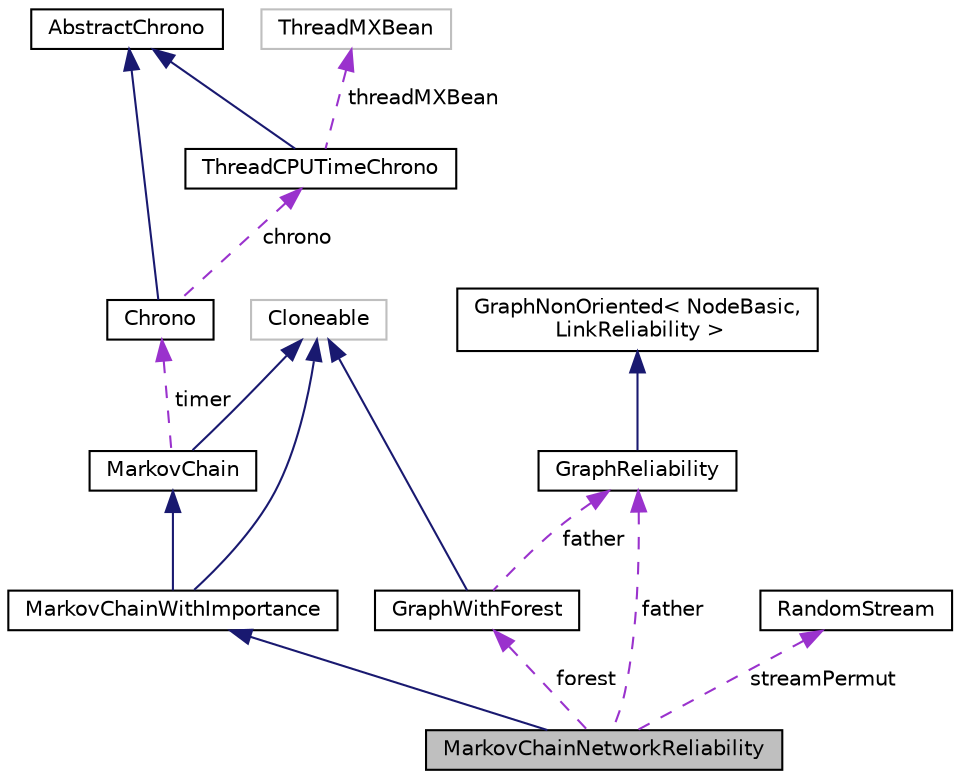 digraph "MarkovChainNetworkReliability"
{
 // INTERACTIVE_SVG=YES
  bgcolor="transparent";
  edge [fontname="Helvetica",fontsize="10",labelfontname="Helvetica",labelfontsize="10"];
  node [fontname="Helvetica",fontsize="10",shape=record];
  Node7 [label="MarkovChainNetworkReliability",height=0.2,width=0.4,color="black", fillcolor="grey75", style="filled", fontcolor="black"];
  Node8 -> Node7 [dir="back",color="midnightblue",fontsize="10",style="solid",fontname="Helvetica"];
  Node8 [label="MarkovChainWithImportance",height=0.2,width=0.4,color="black",URL="$d1/d09/classumontreal_1_1ssj_1_1splitting_1_1MarkovChainWithImportance.html",tooltip="Subclass of MarkovChain (class in umontreal.ssj.markovchainrqmc) Abstract class, extended for example..."];
  Node9 -> Node8 [dir="back",color="midnightblue",fontsize="10",style="solid",fontname="Helvetica"];
  Node9 [label="MarkovChain",height=0.2,width=0.4,color="black",URL="$d1/df2/classumontreal_1_1ssj_1_1markovchainrqmc_1_1MarkovChain.html",tooltip="This class defines a generic Markov chain and provides basic tools to simulate it for a given number ..."];
  Node10 -> Node9 [dir="back",color="midnightblue",fontsize="10",style="solid",fontname="Helvetica"];
  Node10 [label="Cloneable",height=0.2,width=0.4,color="grey75"];
  Node11 -> Node9 [dir="back",color="darkorchid3",fontsize="10",style="dashed",label=" timer" ,fontname="Helvetica"];
  Node11 [label="Chrono",height=0.2,width=0.4,color="black",URL="$d7/d9f/classumontreal_1_1ssj_1_1util_1_1Chrono.html",tooltip="The Chrono class extends the umontreal.ssj.util.AbstractChrono class and computes the CPU time for th..."];
  Node12 -> Node11 [dir="back",color="midnightblue",fontsize="10",style="solid",fontname="Helvetica"];
  Node12 [label="AbstractChrono",height=0.2,width=0.4,color="black",URL="$da/d4c/classumontreal_1_1ssj_1_1util_1_1AbstractChrono.html",tooltip="AbstractChrono is a class that acts as an interface to the system clock and calculates the CPU or sys..."];
  Node13 -> Node11 [dir="back",color="darkorchid3",fontsize="10",style="dashed",label=" chrono" ,fontname="Helvetica"];
  Node13 [label="ThreadCPUTimeChrono",height=0.2,width=0.4,color="black",URL="$d1/d71/classumontreal_1_1ssj_1_1util_1_1ThreadCPUTimeChrono.html",tooltip="Extends the AbstractChrono class to compute the CPU time for a single thread. "];
  Node12 -> Node13 [dir="back",color="midnightblue",fontsize="10",style="solid",fontname="Helvetica"];
  Node14 -> Node13 [dir="back",color="darkorchid3",fontsize="10",style="dashed",label=" threadMXBean" ,fontname="Helvetica"];
  Node14 [label="ThreadMXBean",height=0.2,width=0.4,color="grey75"];
  Node10 -> Node8 [dir="back",color="midnightblue",fontsize="10",style="solid",fontname="Helvetica"];
  Node15 -> Node7 [dir="back",color="darkorchid3",fontsize="10",style="dashed",label=" forest" ,fontname="Helvetica"];
  Node15 [label="GraphWithForest",height=0.2,width=0.4,color="black",URL="$d9/dde/classumontreal_1_1ssj_1_1networks_1_1staticreliability_1_1GraphWithForest.html",tooltip="This class implements forest and trees. "];
  Node10 -> Node15 [dir="back",color="midnightblue",fontsize="10",style="solid",fontname="Helvetica"];
  Node16 -> Node15 [dir="back",color="darkorchid3",fontsize="10",style="dashed",label=" father" ,fontname="Helvetica"];
  Node16 [label="GraphReliability",height=0.2,width=0.4,color="black",URL="$d6/d99/classumontreal_1_1ssj_1_1networks_1_1GraphReliability.html",tooltip="This class implements a stochastic non-oriented weighted graph (a network). "];
  Node17 -> Node16 [dir="back",color="midnightblue",fontsize="10",style="solid",fontname="Helvetica"];
  Node17 [label="GraphNonOriented\< NodeBasic,\l LinkReliability \>",height=0.2,width=0.4,color="black",URL="$de/d62/classumontreal_1_1ssj_1_1networks_1_1GraphNonOriented.html"];
  Node16 -> Node7 [dir="back",color="darkorchid3",fontsize="10",style="dashed",label=" father" ,fontname="Helvetica"];
  Node18 -> Node7 [dir="back",color="darkorchid3",fontsize="10",style="dashed",label=" streamPermut" ,fontname="Helvetica"];
  Node18 [label="RandomStream",height=0.2,width=0.4,color="black",URL="$d1/d7c/interfaceumontreal_1_1ssj_1_1rng_1_1RandomStream.html",tooltip="This interface defines the basic structures to handle multiple streams of uniform (pseudo)random numb..."];
}
